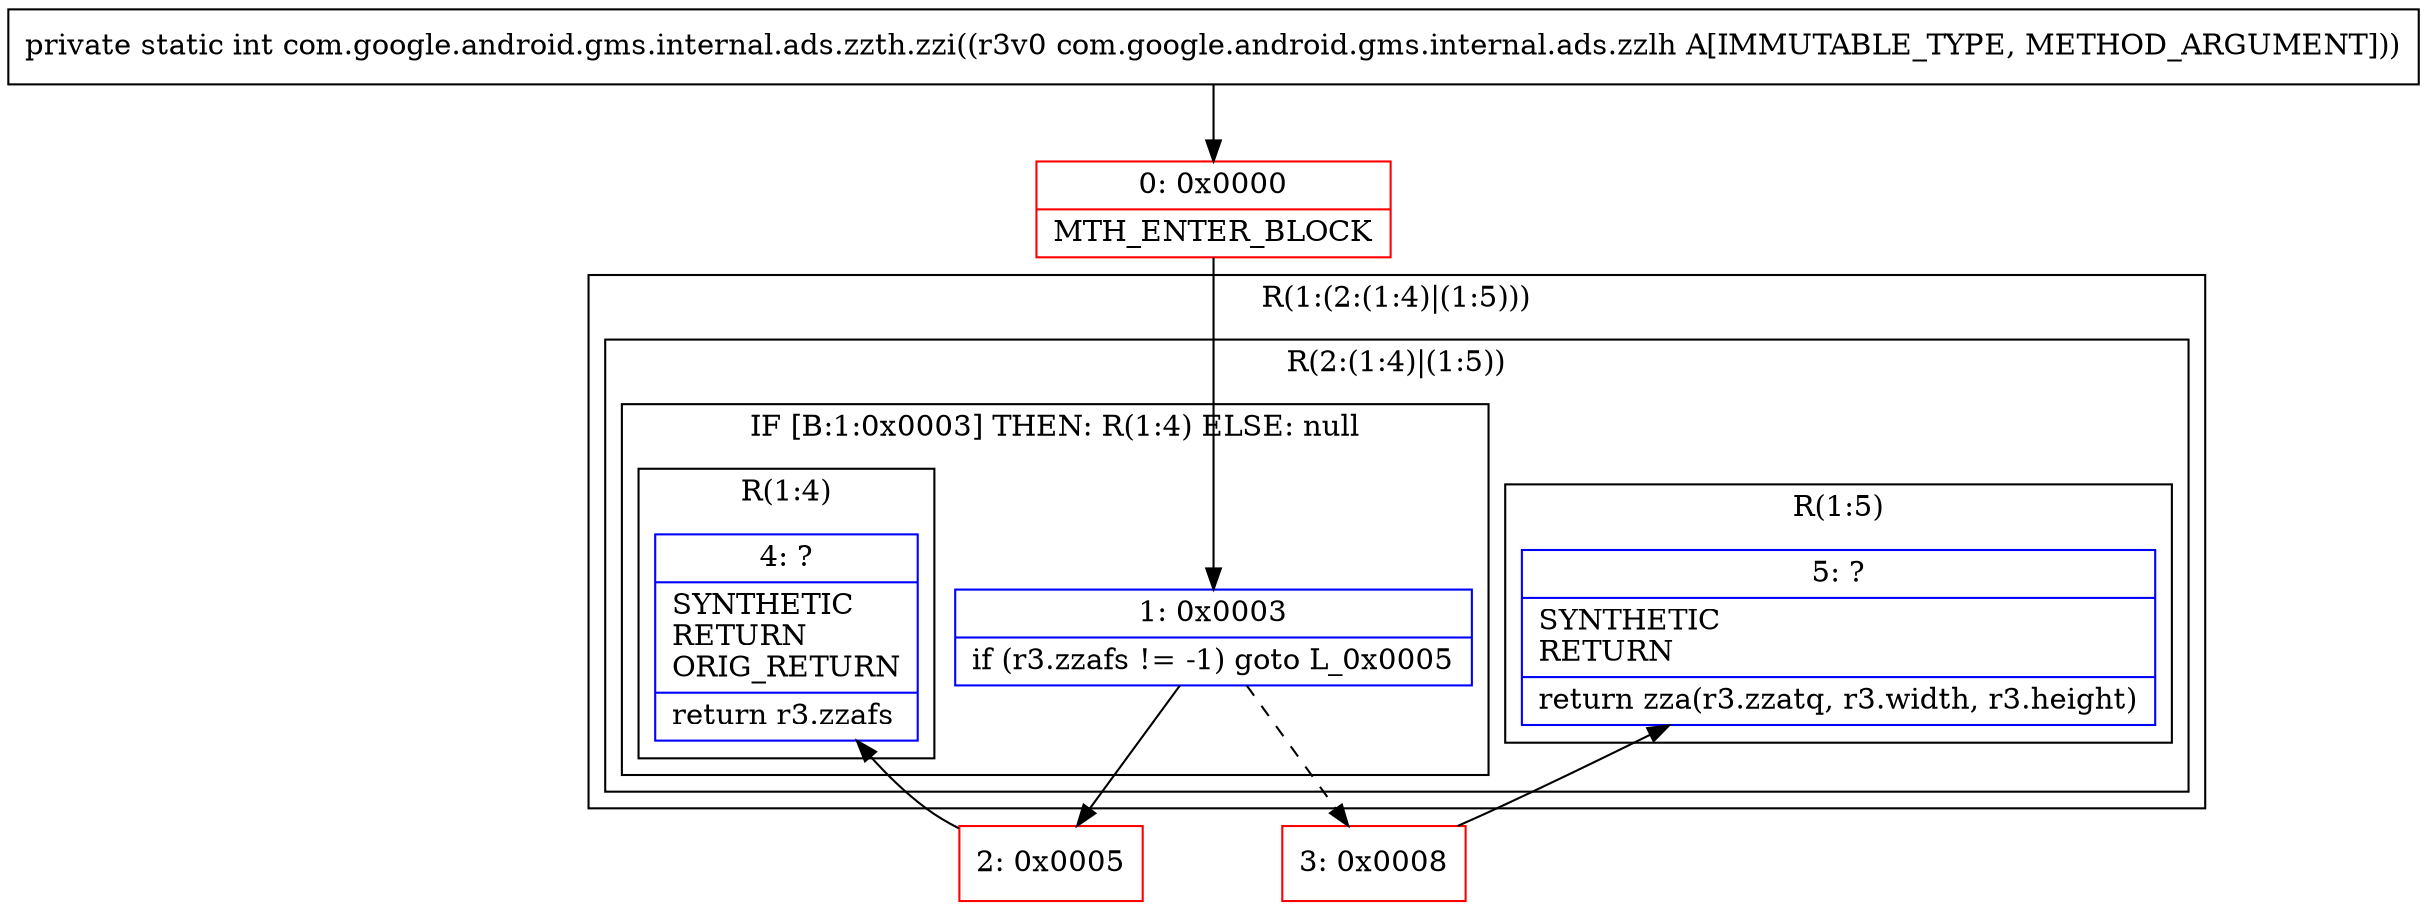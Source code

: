 digraph "CFG forcom.google.android.gms.internal.ads.zzth.zzi(Lcom\/google\/android\/gms\/internal\/ads\/zzlh;)I" {
subgraph cluster_Region_547555324 {
label = "R(1:(2:(1:4)|(1:5)))";
node [shape=record,color=blue];
subgraph cluster_Region_1015343268 {
label = "R(2:(1:4)|(1:5))";
node [shape=record,color=blue];
subgraph cluster_IfRegion_147573445 {
label = "IF [B:1:0x0003] THEN: R(1:4) ELSE: null";
node [shape=record,color=blue];
Node_1 [shape=record,label="{1\:\ 0x0003|if (r3.zzafs != \-1) goto L_0x0005\l}"];
subgraph cluster_Region_626559216 {
label = "R(1:4)";
node [shape=record,color=blue];
Node_4 [shape=record,label="{4\:\ ?|SYNTHETIC\lRETURN\lORIG_RETURN\l|return r3.zzafs\l}"];
}
}
subgraph cluster_Region_494724928 {
label = "R(1:5)";
node [shape=record,color=blue];
Node_5 [shape=record,label="{5\:\ ?|SYNTHETIC\lRETURN\l|return zza(r3.zzatq, r3.width, r3.height)\l}"];
}
}
}
Node_0 [shape=record,color=red,label="{0\:\ 0x0000|MTH_ENTER_BLOCK\l}"];
Node_2 [shape=record,color=red,label="{2\:\ 0x0005}"];
Node_3 [shape=record,color=red,label="{3\:\ 0x0008}"];
MethodNode[shape=record,label="{private static int com.google.android.gms.internal.ads.zzth.zzi((r3v0 com.google.android.gms.internal.ads.zzlh A[IMMUTABLE_TYPE, METHOD_ARGUMENT])) }"];
MethodNode -> Node_0;
Node_1 -> Node_2;
Node_1 -> Node_3[style=dashed];
Node_0 -> Node_1;
Node_2 -> Node_4;
Node_3 -> Node_5;
}

